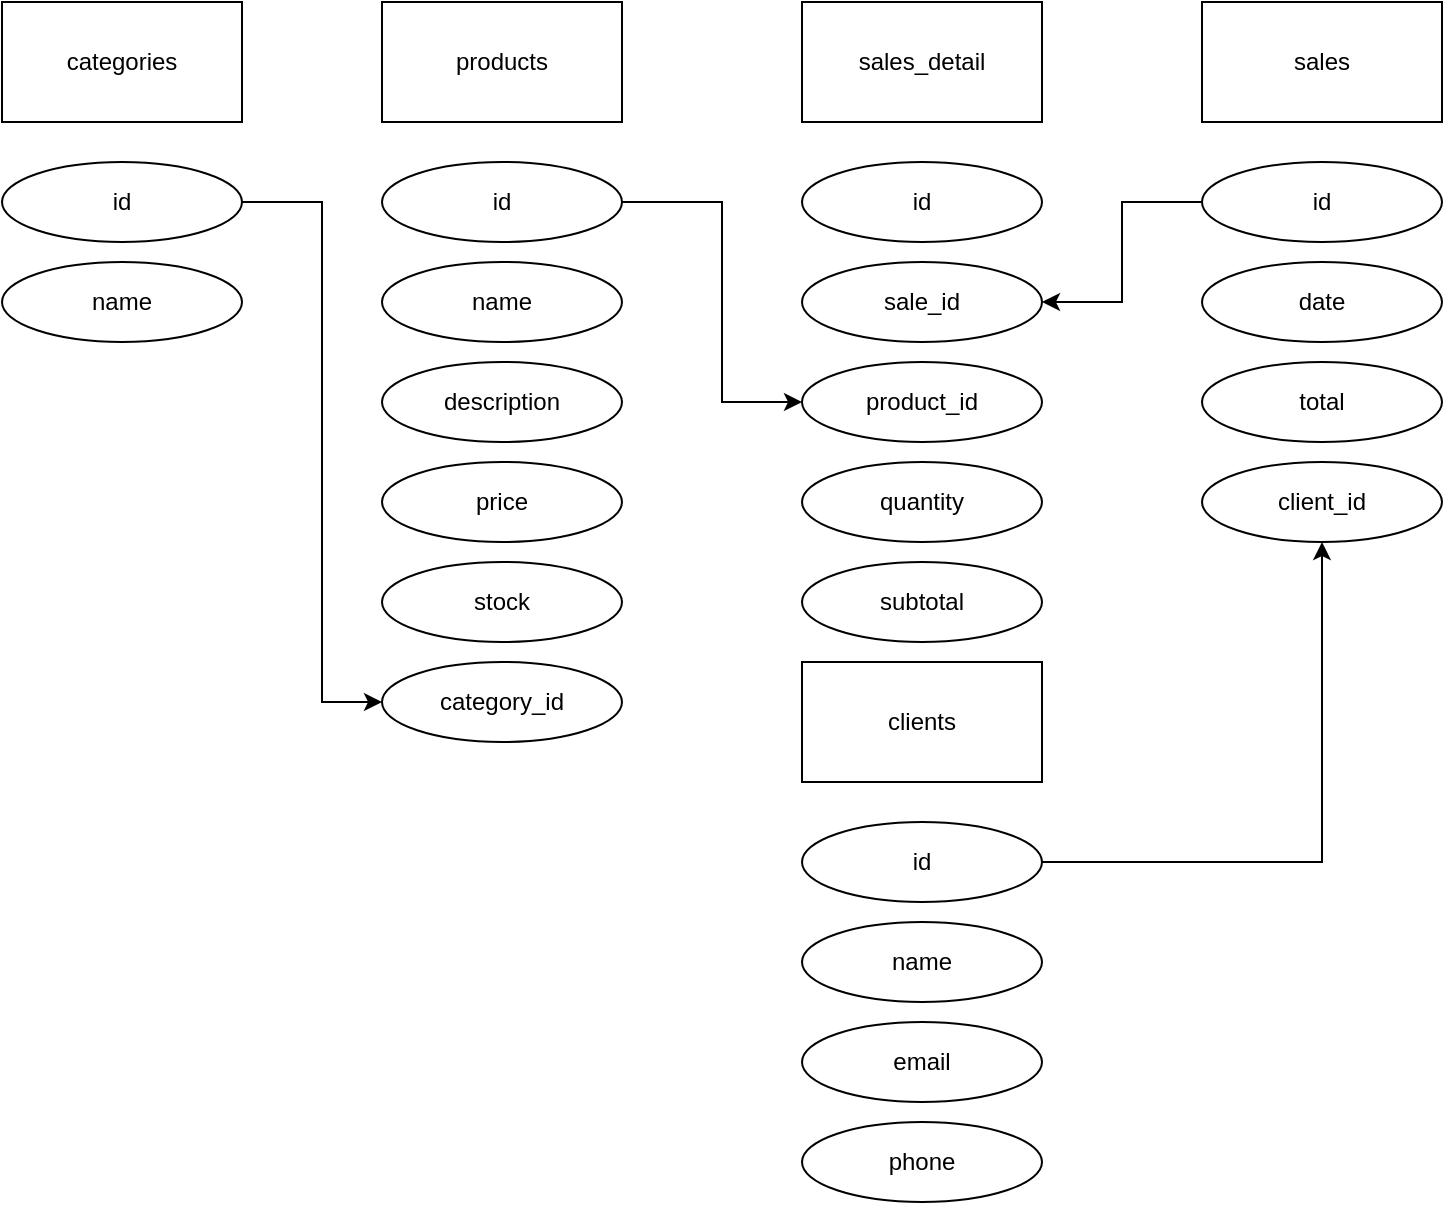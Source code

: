 <mxfile version="26.0.16">
  <diagram name="Página-1" id="KKtY-4QSCPNu8tnF1wRO">
    <mxGraphModel dx="1434" dy="738" grid="1" gridSize="10" guides="1" tooltips="1" connect="1" arrows="1" fold="1" page="1" pageScale="1" pageWidth="827" pageHeight="1169" math="0" shadow="0">
      <root>
        <mxCell id="0" />
        <mxCell id="1" parent="0" />
        <mxCell id="5BBRXqGd__htqxoRcPK4-16" value="" style="group" parent="1" vertex="1" connectable="0">
          <mxGeometry x="230" y="40" width="120" height="370" as="geometry" />
        </mxCell>
        <mxCell id="5BBRXqGd__htqxoRcPK4-1" value="products" style="rounded=0;whiteSpace=wrap;html=1;" parent="5BBRXqGd__htqxoRcPK4-16" vertex="1">
          <mxGeometry width="120" height="60" as="geometry" />
        </mxCell>
        <mxCell id="5BBRXqGd__htqxoRcPK4-2" value="id" style="ellipse;whiteSpace=wrap;html=1;strokeColor=light-dark(#000000,#009900);" parent="5BBRXqGd__htqxoRcPK4-16" vertex="1">
          <mxGeometry y="80" width="120" height="40" as="geometry" />
        </mxCell>
        <mxCell id="5BBRXqGd__htqxoRcPK4-3" value="name" style="ellipse;whiteSpace=wrap;html=1;" parent="5BBRXqGd__htqxoRcPK4-16" vertex="1">
          <mxGeometry y="130" width="120" height="40" as="geometry" />
        </mxCell>
        <mxCell id="5BBRXqGd__htqxoRcPK4-4" value="description" style="ellipse;whiteSpace=wrap;html=1;" parent="5BBRXqGd__htqxoRcPK4-16" vertex="1">
          <mxGeometry y="180" width="120" height="40" as="geometry" />
        </mxCell>
        <mxCell id="5BBRXqGd__htqxoRcPK4-5" value="price" style="ellipse;whiteSpace=wrap;html=1;" parent="5BBRXqGd__htqxoRcPK4-16" vertex="1">
          <mxGeometry y="230" width="120" height="40" as="geometry" />
        </mxCell>
        <mxCell id="5BBRXqGd__htqxoRcPK4-6" value="stock" style="ellipse;whiteSpace=wrap;html=1;" parent="5BBRXqGd__htqxoRcPK4-16" vertex="1">
          <mxGeometry y="280" width="120" height="40" as="geometry" />
        </mxCell>
        <mxCell id="5BBRXqGd__htqxoRcPK4-7" value="category_id" style="ellipse;whiteSpace=wrap;html=1;strokeColor=light-dark(#000000,#CC0000);" parent="5BBRXqGd__htqxoRcPK4-16" vertex="1">
          <mxGeometry y="330" width="120" height="40" as="geometry" />
        </mxCell>
        <mxCell id="5BBRXqGd__htqxoRcPK4-17" value="" style="group" parent="1" vertex="1" connectable="0">
          <mxGeometry x="40" y="40" width="120" height="170" as="geometry" />
        </mxCell>
        <mxCell id="5BBRXqGd__htqxoRcPK4-8" value="categories" style="rounded=0;whiteSpace=wrap;html=1;" parent="5BBRXqGd__htqxoRcPK4-17" vertex="1">
          <mxGeometry width="120" height="60" as="geometry" />
        </mxCell>
        <mxCell id="5BBRXqGd__htqxoRcPK4-9" value="id" style="ellipse;whiteSpace=wrap;html=1;strokeColor=light-dark(#000000,#009900);" parent="5BBRXqGd__htqxoRcPK4-17" vertex="1">
          <mxGeometry y="80" width="120" height="40" as="geometry" />
        </mxCell>
        <mxCell id="5BBRXqGd__htqxoRcPK4-10" value="name" style="ellipse;whiteSpace=wrap;html=1;" parent="5BBRXqGd__htqxoRcPK4-17" vertex="1">
          <mxGeometry y="130" width="120" height="40" as="geometry" />
        </mxCell>
        <mxCell id="5BBRXqGd__htqxoRcPK4-19" style="edgeStyle=orthogonalEdgeStyle;rounded=0;orthogonalLoop=1;jettySize=auto;html=1;exitX=1;exitY=0.5;exitDx=0;exitDy=0;entryX=0;entryY=0.5;entryDx=0;entryDy=0;" parent="1" source="5BBRXqGd__htqxoRcPK4-9" target="5BBRXqGd__htqxoRcPK4-7" edge="1">
          <mxGeometry relative="1" as="geometry">
            <Array as="points">
              <mxPoint x="200" y="140" />
              <mxPoint x="200" y="390" />
            </Array>
          </mxGeometry>
        </mxCell>
        <mxCell id="5BBRXqGd__htqxoRcPK4-44" value="" style="group" parent="1" vertex="1" connectable="0">
          <mxGeometry x="440" y="40" width="120" height="320" as="geometry" />
        </mxCell>
        <mxCell id="5BBRXqGd__htqxoRcPK4-38" value="sales_detail" style="rounded=0;whiteSpace=wrap;html=1;" parent="5BBRXqGd__htqxoRcPK4-44" vertex="1">
          <mxGeometry width="120" height="60" as="geometry" />
        </mxCell>
        <mxCell id="5BBRXqGd__htqxoRcPK4-39" value="id" style="ellipse;whiteSpace=wrap;html=1;strokeColor=light-dark(#000000,#009900);" parent="5BBRXqGd__htqxoRcPK4-44" vertex="1">
          <mxGeometry y="80" width="120" height="40" as="geometry" />
        </mxCell>
        <mxCell id="5BBRXqGd__htqxoRcPK4-40" value="sale_id" style="ellipse;whiteSpace=wrap;html=1;strokeColor=light-dark(#000000,#CC0000);" parent="5BBRXqGd__htqxoRcPK4-44" vertex="1">
          <mxGeometry y="130" width="120" height="40" as="geometry" />
        </mxCell>
        <mxCell id="5BBRXqGd__htqxoRcPK4-41" value="product_id" style="ellipse;whiteSpace=wrap;html=1;strokeColor=light-dark(#000000,#CC0000);" parent="5BBRXqGd__htqxoRcPK4-44" vertex="1">
          <mxGeometry y="180" width="120" height="40" as="geometry" />
        </mxCell>
        <mxCell id="5BBRXqGd__htqxoRcPK4-42" value="quantity" style="ellipse;whiteSpace=wrap;html=1;" parent="5BBRXqGd__htqxoRcPK4-44" vertex="1">
          <mxGeometry y="230" width="120" height="40" as="geometry" />
        </mxCell>
        <mxCell id="5BBRXqGd__htqxoRcPK4-43" value="subtotal" style="ellipse;whiteSpace=wrap;html=1;" parent="5BBRXqGd__htqxoRcPK4-44" vertex="1">
          <mxGeometry y="280" width="120" height="40" as="geometry" />
        </mxCell>
        <mxCell id="5BBRXqGd__htqxoRcPK4-45" value="" style="group" parent="1" vertex="1" connectable="0">
          <mxGeometry x="440" y="370" width="120" height="270" as="geometry" />
        </mxCell>
        <mxCell id="5BBRXqGd__htqxoRcPK4-11" value="clients" style="rounded=0;whiteSpace=wrap;html=1;" parent="5BBRXqGd__htqxoRcPK4-45" vertex="1">
          <mxGeometry width="120" height="60" as="geometry" />
        </mxCell>
        <mxCell id="5BBRXqGd__htqxoRcPK4-12" value="id" style="ellipse;whiteSpace=wrap;html=1;strokeColor=light-dark(#000000,#009900);" parent="5BBRXqGd__htqxoRcPK4-45" vertex="1">
          <mxGeometry y="80" width="120" height="40" as="geometry" />
        </mxCell>
        <mxCell id="5BBRXqGd__htqxoRcPK4-13" value="name" style="ellipse;whiteSpace=wrap;html=1;" parent="5BBRXqGd__htqxoRcPK4-45" vertex="1">
          <mxGeometry y="130" width="120" height="40" as="geometry" />
        </mxCell>
        <mxCell id="5BBRXqGd__htqxoRcPK4-14" value="email" style="ellipse;whiteSpace=wrap;html=1;" parent="5BBRXqGd__htqxoRcPK4-45" vertex="1">
          <mxGeometry y="180" width="120" height="40" as="geometry" />
        </mxCell>
        <mxCell id="5BBRXqGd__htqxoRcPK4-15" value="phone" style="ellipse;whiteSpace=wrap;html=1;" parent="5BBRXqGd__htqxoRcPK4-45" vertex="1">
          <mxGeometry y="230" width="120" height="40" as="geometry" />
        </mxCell>
        <mxCell id="5BBRXqGd__htqxoRcPK4-46" value="" style="group" parent="1" vertex="1" connectable="0">
          <mxGeometry x="640" y="40" width="120" height="270" as="geometry" />
        </mxCell>
        <mxCell id="5BBRXqGd__htqxoRcPK4-21" value="sales" style="rounded=0;whiteSpace=wrap;html=1;" parent="5BBRXqGd__htqxoRcPK4-46" vertex="1">
          <mxGeometry width="120" height="60" as="geometry" />
        </mxCell>
        <mxCell id="5BBRXqGd__htqxoRcPK4-34" value="id" style="ellipse;whiteSpace=wrap;html=1;strokeColor=light-dark(#000000,#009900);" parent="5BBRXqGd__htqxoRcPK4-46" vertex="1">
          <mxGeometry y="80" width="120" height="40" as="geometry" />
        </mxCell>
        <mxCell id="5BBRXqGd__htqxoRcPK4-35" value="date" style="ellipse;whiteSpace=wrap;html=1;" parent="5BBRXqGd__htqxoRcPK4-46" vertex="1">
          <mxGeometry y="130" width="120" height="40" as="geometry" />
        </mxCell>
        <mxCell id="5BBRXqGd__htqxoRcPK4-36" value="total" style="ellipse;whiteSpace=wrap;html=1;" parent="5BBRXqGd__htqxoRcPK4-46" vertex="1">
          <mxGeometry y="180" width="120" height="40" as="geometry" />
        </mxCell>
        <mxCell id="5BBRXqGd__htqxoRcPK4-37" value="client_id" style="ellipse;whiteSpace=wrap;html=1;strokeColor=light-dark(#000000,#CC0000);" parent="5BBRXqGd__htqxoRcPK4-46" vertex="1">
          <mxGeometry y="230" width="120" height="40" as="geometry" />
        </mxCell>
        <mxCell id="5BBRXqGd__htqxoRcPK4-47" style="edgeStyle=orthogonalEdgeStyle;rounded=0;orthogonalLoop=1;jettySize=auto;html=1;exitX=1;exitY=0.5;exitDx=0;exitDy=0;entryX=0;entryY=0.5;entryDx=0;entryDy=0;" parent="1" source="5BBRXqGd__htqxoRcPK4-2" target="5BBRXqGd__htqxoRcPK4-41" edge="1">
          <mxGeometry relative="1" as="geometry">
            <Array as="points">
              <mxPoint x="400" y="140" />
              <mxPoint x="400" y="240" />
            </Array>
          </mxGeometry>
        </mxCell>
        <mxCell id="5BBRXqGd__htqxoRcPK4-48" style="edgeStyle=orthogonalEdgeStyle;rounded=0;orthogonalLoop=1;jettySize=auto;html=1;exitX=0;exitY=0.5;exitDx=0;exitDy=0;entryX=1;entryY=0.5;entryDx=0;entryDy=0;" parent="1" source="5BBRXqGd__htqxoRcPK4-34" target="5BBRXqGd__htqxoRcPK4-40" edge="1">
          <mxGeometry relative="1" as="geometry" />
        </mxCell>
        <mxCell id="5BBRXqGd__htqxoRcPK4-49" style="edgeStyle=orthogonalEdgeStyle;rounded=0;orthogonalLoop=1;jettySize=auto;html=1;exitX=1;exitY=0.5;exitDx=0;exitDy=0;entryX=0.5;entryY=1;entryDx=0;entryDy=0;" parent="1" source="5BBRXqGd__htqxoRcPK4-12" target="5BBRXqGd__htqxoRcPK4-37" edge="1">
          <mxGeometry relative="1" as="geometry" />
        </mxCell>
      </root>
    </mxGraphModel>
  </diagram>
</mxfile>
